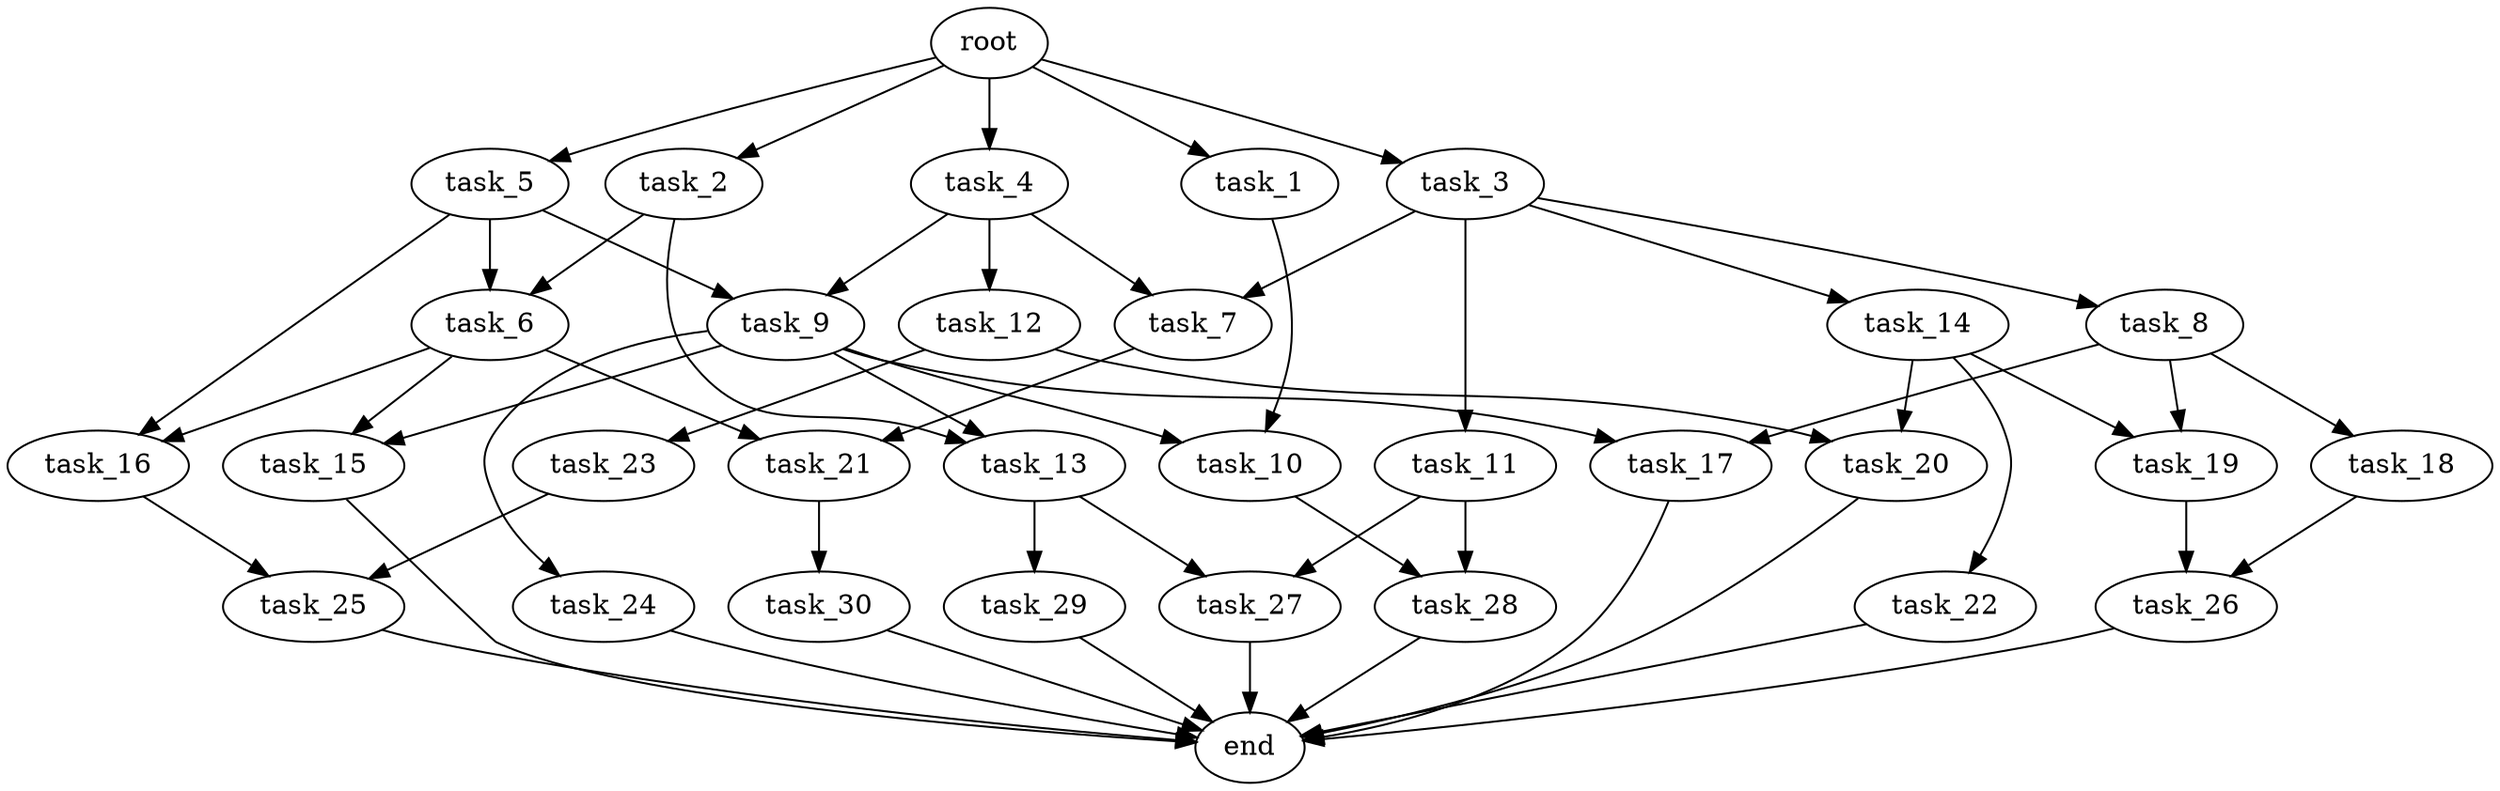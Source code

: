 digraph G {
  root [size="0.000000e+00"];
  task_1 [size="9.241457e+09"];
  task_2 [size="8.968569e+08"];
  task_3 [size="6.717804e+09"];
  task_4 [size="4.235982e+09"];
  task_5 [size="3.483730e+09"];
  task_6 [size="3.208063e+09"];
  task_7 [size="5.939178e+09"];
  task_8 [size="2.430441e+08"];
  task_9 [size="3.048884e+09"];
  task_10 [size="9.876532e+09"];
  task_11 [size="6.162594e+09"];
  task_12 [size="9.901602e+09"];
  task_13 [size="4.422659e+09"];
  task_14 [size="1.459039e+09"];
  task_15 [size="4.497306e+08"];
  task_16 [size="8.181901e+09"];
  task_17 [size="1.997652e+09"];
  task_18 [size="3.738834e+09"];
  task_19 [size="7.577580e+09"];
  task_20 [size="8.527789e+09"];
  task_21 [size="1.124605e+09"];
  task_22 [size="5.463256e+08"];
  task_23 [size="9.489460e+09"];
  task_24 [size="9.267370e+09"];
  task_25 [size="8.687655e+09"];
  task_26 [size="8.201519e+09"];
  task_27 [size="1.383192e+08"];
  task_28 [size="6.938258e+09"];
  task_29 [size="1.113669e+09"];
  task_30 [size="4.501166e+09"];
  end [size="0.000000e+00"];

  root -> task_1 [size="1.000000e-12"];
  root -> task_2 [size="1.000000e-12"];
  root -> task_3 [size="1.000000e-12"];
  root -> task_4 [size="1.000000e-12"];
  root -> task_5 [size="1.000000e-12"];
  task_1 -> task_10 [size="4.938266e+08"];
  task_2 -> task_6 [size="1.604031e+08"];
  task_2 -> task_13 [size="2.211329e+08"];
  task_3 -> task_7 [size="2.969589e+08"];
  task_3 -> task_8 [size="2.430441e+07"];
  task_3 -> task_11 [size="6.162594e+08"];
  task_3 -> task_14 [size="1.459039e+08"];
  task_4 -> task_7 [size="2.969589e+08"];
  task_4 -> task_9 [size="1.524442e+08"];
  task_4 -> task_12 [size="9.901602e+08"];
  task_5 -> task_6 [size="1.604031e+08"];
  task_5 -> task_9 [size="1.524442e+08"];
  task_5 -> task_16 [size="4.090951e+08"];
  task_6 -> task_15 [size="2.248653e+07"];
  task_6 -> task_16 [size="4.090951e+08"];
  task_6 -> task_21 [size="5.623025e+07"];
  task_7 -> task_21 [size="5.623025e+07"];
  task_8 -> task_17 [size="9.988262e+07"];
  task_8 -> task_18 [size="3.738834e+08"];
  task_8 -> task_19 [size="3.788790e+08"];
  task_9 -> task_10 [size="4.938266e+08"];
  task_9 -> task_13 [size="2.211329e+08"];
  task_9 -> task_15 [size="2.248653e+07"];
  task_9 -> task_17 [size="9.988262e+07"];
  task_9 -> task_24 [size="9.267370e+08"];
  task_10 -> task_28 [size="3.469129e+08"];
  task_11 -> task_27 [size="6.915960e+06"];
  task_11 -> task_28 [size="3.469129e+08"];
  task_12 -> task_20 [size="4.263894e+08"];
  task_12 -> task_23 [size="9.489460e+08"];
  task_13 -> task_27 [size="6.915960e+06"];
  task_13 -> task_29 [size="1.113669e+08"];
  task_14 -> task_19 [size="3.788790e+08"];
  task_14 -> task_20 [size="4.263894e+08"];
  task_14 -> task_22 [size="5.463256e+07"];
  task_15 -> end [size="1.000000e-12"];
  task_16 -> task_25 [size="4.343827e+08"];
  task_17 -> end [size="1.000000e-12"];
  task_18 -> task_26 [size="4.100760e+08"];
  task_19 -> task_26 [size="4.100760e+08"];
  task_20 -> end [size="1.000000e-12"];
  task_21 -> task_30 [size="4.501166e+08"];
  task_22 -> end [size="1.000000e-12"];
  task_23 -> task_25 [size="4.343827e+08"];
  task_24 -> end [size="1.000000e-12"];
  task_25 -> end [size="1.000000e-12"];
  task_26 -> end [size="1.000000e-12"];
  task_27 -> end [size="1.000000e-12"];
  task_28 -> end [size="1.000000e-12"];
  task_29 -> end [size="1.000000e-12"];
  task_30 -> end [size="1.000000e-12"];
}
